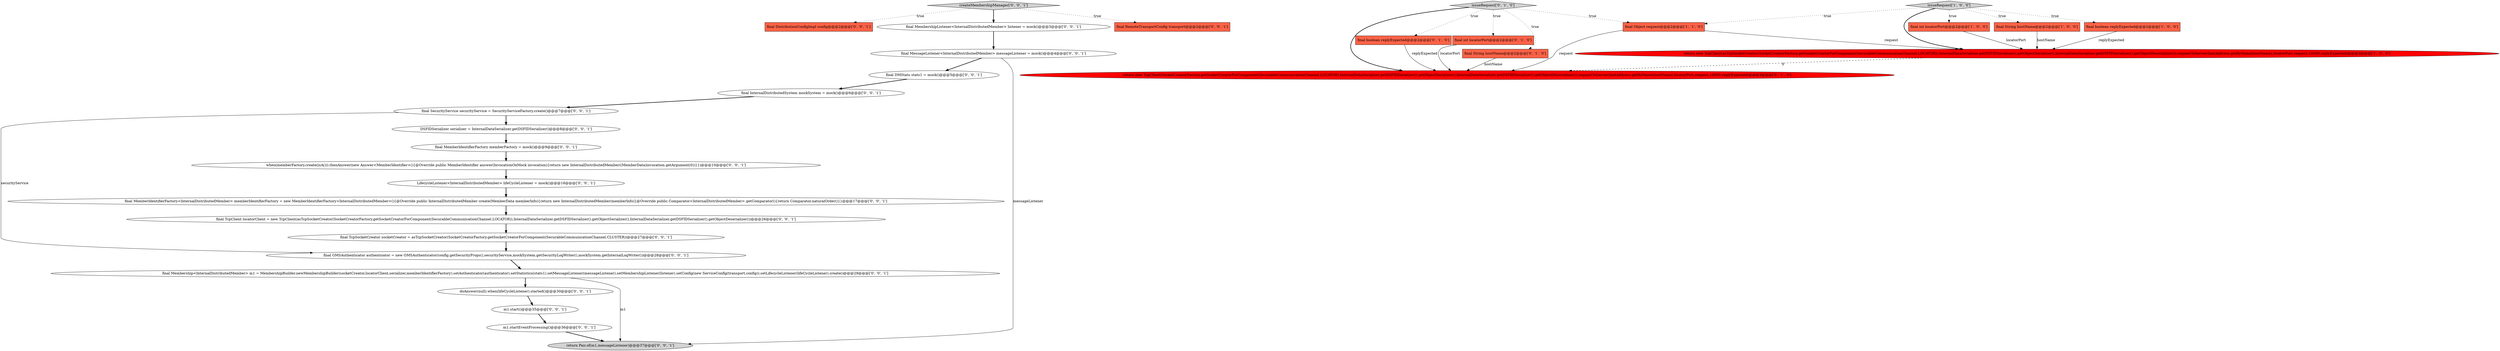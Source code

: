 digraph {
16 [style = filled, label = "final GMSAuthenticator authenticator = new GMSAuthenticator(config.getSecurityProps(),securityService,mockSystem.getSecurityLogWriter(),mockSystem.getInternalLogWriter())@@@28@@@['0', '0', '1']", fillcolor = white, shape = ellipse image = "AAA0AAABBB3BBB"];
31 [style = filled, label = "doAnswer(null).when(lifeCycleListener).started()@@@30@@@['0', '0', '1']", fillcolor = white, shape = ellipse image = "AAA0AAABBB3BBB"];
20 [style = filled, label = "final TcpSocketCreator socketCreator = asTcpSocketCreator(SocketCreatorFactory.getSocketCreatorForComponent(SecurableCommunicationChannel.CLUSTER))@@@27@@@['0', '0', '1']", fillcolor = white, shape = ellipse image = "AAA0AAABBB3BBB"];
2 [style = filled, label = "return new TcpClient(asTcpSocketCreator(SocketCreatorFactory.getSocketCreatorForComponent(SecurableCommunicationChannel.LOCATOR)),InternalDataSerializer.getDSFIDSerializer().getObjectSerializer(),InternalDataSerializer.getDSFIDSerializer().getObjectDeserializer()).requestToServer(InetAddress.getByName(hostName),locatorPort,request,10000,replyExpected)@@@3@@@['1', '0', '0']", fillcolor = red, shape = ellipse image = "AAA1AAABBB1BBB"];
24 [style = filled, label = "m1.start()@@@35@@@['0', '0', '1']", fillcolor = white, shape = ellipse image = "AAA0AAABBB3BBB"];
13 [style = filled, label = "final MessageListener<InternalDistributedMember> messageListener = mock()@@@4@@@['0', '0', '1']", fillcolor = white, shape = ellipse image = "AAA0AAABBB3BBB"];
28 [style = filled, label = "createMembershipManager['0', '0', '1']", fillcolor = lightgray, shape = diamond image = "AAA0AAABBB3BBB"];
26 [style = filled, label = "final DistributionConfigImpl config@@@2@@@['0', '0', '1']", fillcolor = tomato, shape = box image = "AAA0AAABBB3BBB"];
1 [style = filled, label = "final int locatorPort@@@2@@@['1', '0', '0']", fillcolor = tomato, shape = box image = "AAA0AAABBB1BBB"];
9 [style = filled, label = "return new TcpClient(SocketCreatorFactory.getSocketCreatorForComponent(SecurableCommunicationChannel.LOCATOR),InternalDataSerializer.getDSFIDSerializer().getObjectSerializer(),InternalDataSerializer.getDSFIDSerializer().getObjectDeserializer()).requestToServer(InetAddress.getByName(hostName),locatorPort,request,10000,replyExpected)@@@3@@@['0', '1', '0']", fillcolor = red, shape = ellipse image = "AAA1AAABBB2BBB"];
27 [style = filled, label = "final DMStats stats1 = mock()@@@5@@@['0', '0', '1']", fillcolor = white, shape = ellipse image = "AAA0AAABBB3BBB"];
7 [style = filled, label = "final boolean replyExpected@@@2@@@['0', '1', '0']", fillcolor = tomato, shape = box image = "AAA0AAABBB2BBB"];
21 [style = filled, label = "return Pair.of(m1,messageListener)@@@37@@@['0', '0', '1']", fillcolor = lightgray, shape = ellipse image = "AAA0AAABBB3BBB"];
29 [style = filled, label = "final Membership<InternalDistributedMember> m1 = MembershipBuilder.newMembershipBuilder(socketCreator,locatorClient,serializer,memberIdentifierFactory).setAuthenticator(authenticator).setStatistics(stats1).setMessageListener(messageListener).setMembershipListener(listener).setConfig(new ServiceConfig(transport,config)).setLifecycleListener(lifeCycleListener).create()@@@29@@@['0', '0', '1']", fillcolor = white, shape = ellipse image = "AAA0AAABBB3BBB"];
4 [style = filled, label = "final String hostName@@@2@@@['1', '0', '0']", fillcolor = tomato, shape = box image = "AAA0AAABBB1BBB"];
0 [style = filled, label = "issueRequest['1', '0', '0']", fillcolor = lightgray, shape = diamond image = "AAA0AAABBB1BBB"];
8 [style = filled, label = "final int locatorPort@@@2@@@['0', '1', '0']", fillcolor = tomato, shape = box image = "AAA0AAABBB2BBB"];
6 [style = filled, label = "final String hostName@@@2@@@['0', '1', '0']", fillcolor = tomato, shape = box image = "AAA0AAABBB2BBB"];
3 [style = filled, label = "final boolean replyExpected@@@2@@@['1', '0', '0']", fillcolor = tomato, shape = box image = "AAA0AAABBB1BBB"];
19 [style = filled, label = "LifecycleListener<InternalDistributedMember> lifeCycleListener = mock()@@@16@@@['0', '0', '1']", fillcolor = white, shape = ellipse image = "AAA0AAABBB3BBB"];
14 [style = filled, label = "final InternalDistributedSystem mockSystem = mock()@@@6@@@['0', '0', '1']", fillcolor = white, shape = ellipse image = "AAA0AAABBB3BBB"];
23 [style = filled, label = "DSFIDSerializer serializer = InternalDataSerializer.getDSFIDSerializer()@@@8@@@['0', '0', '1']", fillcolor = white, shape = ellipse image = "AAA0AAABBB3BBB"];
10 [style = filled, label = "issueRequest['0', '1', '0']", fillcolor = lightgray, shape = diamond image = "AAA0AAABBB2BBB"];
25 [style = filled, label = "m1.startEventProcessing()@@@36@@@['0', '0', '1']", fillcolor = white, shape = ellipse image = "AAA0AAABBB3BBB"];
5 [style = filled, label = "final Object request@@@2@@@['1', '1', '0']", fillcolor = tomato, shape = box image = "AAA0AAABBB1BBB"];
18 [style = filled, label = "final MemberIdentifierFactory<InternalDistributedMember> memberIdentifierFactory = new MemberIdentifierFactory<InternalDistributedMember>(){@Override public InternalDistributedMember create(MemberData memberInfo){return new InternalDistributedMember(memberInfo)}@Override public Comparator<InternalDistributedMember> getComparator(){return Comparator.naturalOrder()}}@@@17@@@['0', '0', '1']", fillcolor = white, shape = ellipse image = "AAA0AAABBB3BBB"];
15 [style = filled, label = "final MemberIdentifierFactory memberFactory = mock()@@@9@@@['0', '0', '1']", fillcolor = white, shape = ellipse image = "AAA0AAABBB3BBB"];
17 [style = filled, label = "final SecurityService securityService = SecurityServiceFactory.create()@@@7@@@['0', '0', '1']", fillcolor = white, shape = ellipse image = "AAA0AAABBB3BBB"];
22 [style = filled, label = "final TcpClient locatorClient = new TcpClient(asTcpSocketCreator(SocketCreatorFactory.getSocketCreatorForComponent(SecurableCommunicationChannel.LOCATOR)),InternalDataSerializer.getDSFIDSerializer().getObjectSerializer(),InternalDataSerializer.getDSFIDSerializer().getObjectDeserializer())@@@26@@@['0', '0', '1']", fillcolor = white, shape = ellipse image = "AAA0AAABBB3BBB"];
12 [style = filled, label = "when(memberFactory.create(isA())).thenAnswer(new Answer<MemberIdentifier>(){@Override public MemberIdentifier answer(InvocationOnMock invocation){return new InternalDistributedMember((MemberData)invocation.getArgument(0))}})@@@10@@@['0', '0', '1']", fillcolor = white, shape = ellipse image = "AAA0AAABBB3BBB"];
11 [style = filled, label = "final MembershipListener<InternalDistributedMember> listener = mock()@@@3@@@['0', '0', '1']", fillcolor = white, shape = ellipse image = "AAA0AAABBB3BBB"];
30 [style = filled, label = "final RemoteTransportConfig transport@@@2@@@['0', '0', '1']", fillcolor = tomato, shape = box image = "AAA0AAABBB3BBB"];
10->8 [style = dotted, label="true"];
10->6 [style = dotted, label="true"];
5->9 [style = solid, label="request"];
19->18 [style = bold, label=""];
0->5 [style = dotted, label="true"];
27->14 [style = bold, label=""];
31->24 [style = bold, label=""];
16->29 [style = bold, label=""];
0->4 [style = dotted, label="true"];
0->2 [style = bold, label=""];
29->31 [style = bold, label=""];
23->15 [style = bold, label=""];
28->11 [style = bold, label=""];
14->17 [style = bold, label=""];
13->21 [style = solid, label="messageListener"];
10->5 [style = dotted, label="true"];
7->9 [style = solid, label="replyExpected"];
17->23 [style = bold, label=""];
3->2 [style = solid, label="replyExpected"];
4->2 [style = solid, label="hostName"];
17->16 [style = solid, label="securityService"];
28->30 [style = dotted, label="true"];
13->27 [style = bold, label=""];
18->22 [style = bold, label=""];
20->16 [style = bold, label=""];
8->9 [style = solid, label="locatorPort"];
22->20 [style = bold, label=""];
2->9 [style = dashed, label="0"];
24->25 [style = bold, label=""];
28->26 [style = dotted, label="true"];
29->21 [style = solid, label="m1"];
11->13 [style = bold, label=""];
10->9 [style = bold, label=""];
15->12 [style = bold, label=""];
0->3 [style = dotted, label="true"];
5->2 [style = solid, label="request"];
12->19 [style = bold, label=""];
6->9 [style = solid, label="hostName"];
1->2 [style = solid, label="locatorPort"];
10->7 [style = dotted, label="true"];
25->21 [style = bold, label=""];
0->1 [style = dotted, label="true"];
}
